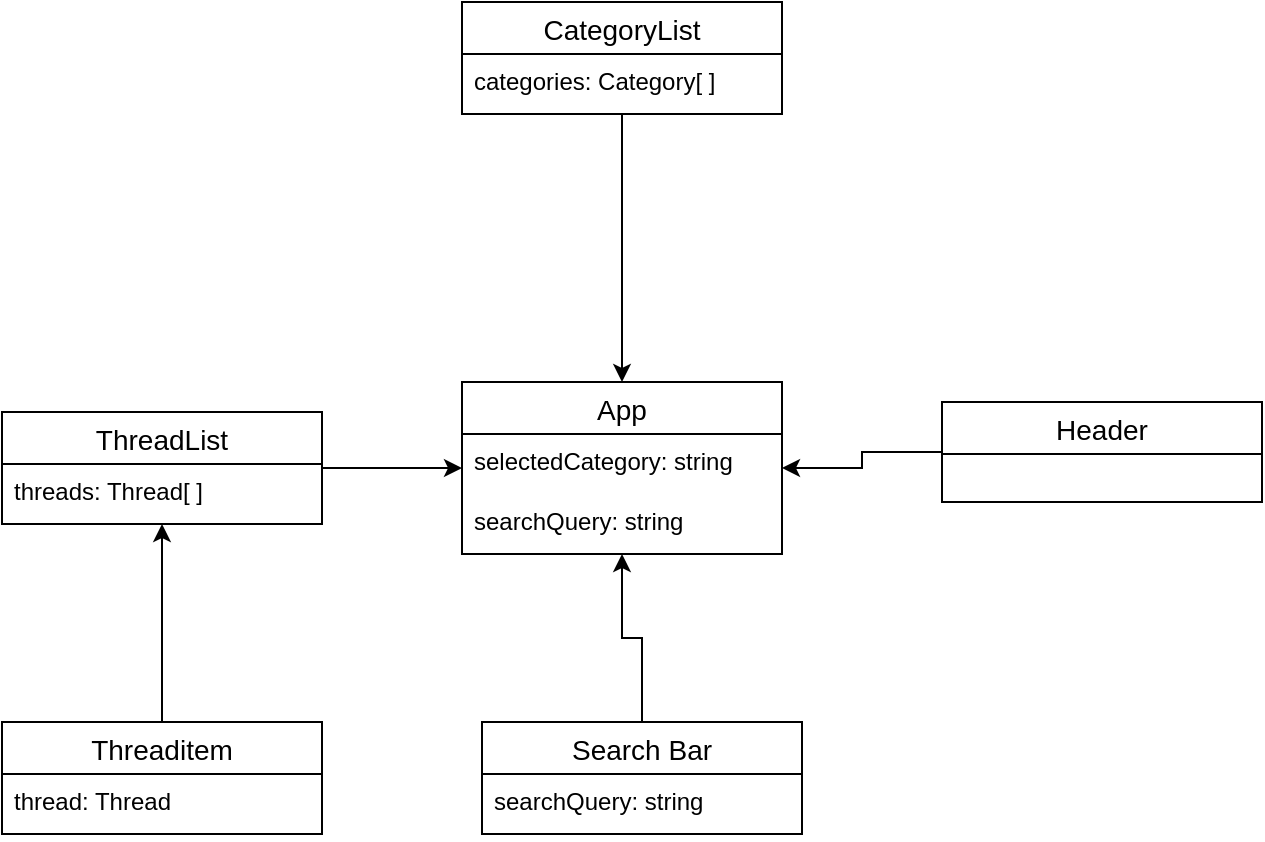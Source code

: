 <mxfile version="24.7.8">
  <diagram id="C5RBs43oDa-KdzZeNtuy" name="Page-1">
    <mxGraphModel dx="1029" dy="590" grid="1" gridSize="10" guides="1" tooltips="1" connect="1" arrows="1" fold="1" page="1" pageScale="1" pageWidth="827" pageHeight="1169" math="0" shadow="0">
      <root>
        <mxCell id="WIyWlLk6GJQsqaUBKTNV-0" />
        <mxCell id="WIyWlLk6GJQsqaUBKTNV-1" parent="WIyWlLk6GJQsqaUBKTNV-0" />
        <mxCell id="KdeqPcClKfDfrb6xzdgz-4" value="App" style="swimlane;fontStyle=0;childLayout=stackLayout;horizontal=1;startSize=26;horizontalStack=0;resizeParent=1;resizeParentMax=0;resizeLast=0;collapsible=1;marginBottom=0;align=center;fontSize=14;" vertex="1" parent="WIyWlLk6GJQsqaUBKTNV-1">
          <mxGeometry x="350" y="320" width="160" height="86" as="geometry" />
        </mxCell>
        <mxCell id="KdeqPcClKfDfrb6xzdgz-5" value="selectedCategory: string" style="text;strokeColor=none;fillColor=none;spacingLeft=4;spacingRight=4;overflow=hidden;rotatable=0;points=[[0,0.5],[1,0.5]];portConstraint=eastwest;fontSize=12;whiteSpace=wrap;html=1;" vertex="1" parent="KdeqPcClKfDfrb6xzdgz-4">
          <mxGeometry y="26" width="160" height="30" as="geometry" />
        </mxCell>
        <mxCell id="KdeqPcClKfDfrb6xzdgz-6" value="searchQuery: string" style="text;strokeColor=none;fillColor=none;spacingLeft=4;spacingRight=4;overflow=hidden;rotatable=0;points=[[0,0.5],[1,0.5]];portConstraint=eastwest;fontSize=12;whiteSpace=wrap;html=1;" vertex="1" parent="KdeqPcClKfDfrb6xzdgz-4">
          <mxGeometry y="56" width="160" height="30" as="geometry" />
        </mxCell>
        <mxCell id="KdeqPcClKfDfrb6xzdgz-24" style="edgeStyle=orthogonalEdgeStyle;rounded=0;orthogonalLoop=1;jettySize=auto;html=1;" edge="1" parent="WIyWlLk6GJQsqaUBKTNV-1" source="KdeqPcClKfDfrb6xzdgz-8" target="KdeqPcClKfDfrb6xzdgz-4">
          <mxGeometry relative="1" as="geometry" />
        </mxCell>
        <mxCell id="KdeqPcClKfDfrb6xzdgz-8" value="Header" style="swimlane;fontStyle=0;childLayout=stackLayout;horizontal=1;startSize=26;horizontalStack=0;resizeParent=1;resizeParentMax=0;resizeLast=0;collapsible=1;marginBottom=0;align=center;fontSize=14;" vertex="1" parent="WIyWlLk6GJQsqaUBKTNV-1">
          <mxGeometry x="590" y="330" width="160" height="50" as="geometry" />
        </mxCell>
        <mxCell id="KdeqPcClKfDfrb6xzdgz-27" style="edgeStyle=orthogonalEdgeStyle;rounded=0;orthogonalLoop=1;jettySize=auto;html=1;" edge="1" parent="WIyWlLk6GJQsqaUBKTNV-1" source="KdeqPcClKfDfrb6xzdgz-12" target="KdeqPcClKfDfrb6xzdgz-4">
          <mxGeometry relative="1" as="geometry" />
        </mxCell>
        <mxCell id="KdeqPcClKfDfrb6xzdgz-12" value="CategoryList" style="swimlane;fontStyle=0;childLayout=stackLayout;horizontal=1;startSize=26;horizontalStack=0;resizeParent=1;resizeParentMax=0;resizeLast=0;collapsible=1;marginBottom=0;align=center;fontSize=14;" vertex="1" parent="WIyWlLk6GJQsqaUBKTNV-1">
          <mxGeometry x="350" y="130" width="160" height="56" as="geometry" />
        </mxCell>
        <mxCell id="KdeqPcClKfDfrb6xzdgz-13" value="categories: Category[ ]" style="text;strokeColor=none;fillColor=none;spacingLeft=4;spacingRight=4;overflow=hidden;rotatable=0;points=[[0,0.5],[1,0.5]];portConstraint=eastwest;fontSize=12;whiteSpace=wrap;html=1;" vertex="1" parent="KdeqPcClKfDfrb6xzdgz-12">
          <mxGeometry y="26" width="160" height="30" as="geometry" />
        </mxCell>
        <mxCell id="KdeqPcClKfDfrb6xzdgz-25" style="edgeStyle=orthogonalEdgeStyle;rounded=0;orthogonalLoop=1;jettySize=auto;html=1;" edge="1" parent="WIyWlLk6GJQsqaUBKTNV-1" source="KdeqPcClKfDfrb6xzdgz-15" target="KdeqPcClKfDfrb6xzdgz-4">
          <mxGeometry relative="1" as="geometry" />
        </mxCell>
        <mxCell id="KdeqPcClKfDfrb6xzdgz-15" value="ThreadList" style="swimlane;fontStyle=0;childLayout=stackLayout;horizontal=1;startSize=26;horizontalStack=0;resizeParent=1;resizeParentMax=0;resizeLast=0;collapsible=1;marginBottom=0;align=center;fontSize=14;" vertex="1" parent="WIyWlLk6GJQsqaUBKTNV-1">
          <mxGeometry x="120" y="335" width="160" height="56" as="geometry" />
        </mxCell>
        <mxCell id="KdeqPcClKfDfrb6xzdgz-16" value="threads: Thread[ ]" style="text;strokeColor=none;fillColor=none;spacingLeft=4;spacingRight=4;overflow=hidden;rotatable=0;points=[[0,0.5],[1,0.5]];portConstraint=eastwest;fontSize=12;whiteSpace=wrap;html=1;" vertex="1" parent="KdeqPcClKfDfrb6xzdgz-15">
          <mxGeometry y="26" width="160" height="30" as="geometry" />
        </mxCell>
        <mxCell id="KdeqPcClKfDfrb6xzdgz-26" style="edgeStyle=orthogonalEdgeStyle;rounded=0;orthogonalLoop=1;jettySize=auto;html=1;" edge="1" parent="WIyWlLk6GJQsqaUBKTNV-1" source="KdeqPcClKfDfrb6xzdgz-17" target="KdeqPcClKfDfrb6xzdgz-15">
          <mxGeometry relative="1" as="geometry" />
        </mxCell>
        <mxCell id="KdeqPcClKfDfrb6xzdgz-17" value="Threaditem" style="swimlane;fontStyle=0;childLayout=stackLayout;horizontal=1;startSize=26;horizontalStack=0;resizeParent=1;resizeParentMax=0;resizeLast=0;collapsible=1;marginBottom=0;align=center;fontSize=14;" vertex="1" parent="WIyWlLk6GJQsqaUBKTNV-1">
          <mxGeometry x="120" y="490" width="160" height="56" as="geometry" />
        </mxCell>
        <mxCell id="KdeqPcClKfDfrb6xzdgz-18" value="thread: Thread" style="text;strokeColor=none;fillColor=none;spacingLeft=4;spacingRight=4;overflow=hidden;rotatable=0;points=[[0,0.5],[1,0.5]];portConstraint=eastwest;fontSize=12;whiteSpace=wrap;html=1;" vertex="1" parent="KdeqPcClKfDfrb6xzdgz-17">
          <mxGeometry y="26" width="160" height="30" as="geometry" />
        </mxCell>
        <mxCell id="KdeqPcClKfDfrb6xzdgz-23" style="edgeStyle=orthogonalEdgeStyle;rounded=0;orthogonalLoop=1;jettySize=auto;html=1;" edge="1" parent="WIyWlLk6GJQsqaUBKTNV-1" source="KdeqPcClKfDfrb6xzdgz-19" target="KdeqPcClKfDfrb6xzdgz-4">
          <mxGeometry relative="1" as="geometry" />
        </mxCell>
        <mxCell id="KdeqPcClKfDfrb6xzdgz-19" value="Search Bar" style="swimlane;fontStyle=0;childLayout=stackLayout;horizontal=1;startSize=26;horizontalStack=0;resizeParent=1;resizeParentMax=0;resizeLast=0;collapsible=1;marginBottom=0;align=center;fontSize=14;" vertex="1" parent="WIyWlLk6GJQsqaUBKTNV-1">
          <mxGeometry x="360" y="490" width="160" height="56" as="geometry" />
        </mxCell>
        <mxCell id="KdeqPcClKfDfrb6xzdgz-20" value="searchQuery: string" style="text;strokeColor=none;fillColor=none;spacingLeft=4;spacingRight=4;overflow=hidden;rotatable=0;points=[[0,0.5],[1,0.5]];portConstraint=eastwest;fontSize=12;whiteSpace=wrap;html=1;" vertex="1" parent="KdeqPcClKfDfrb6xzdgz-19">
          <mxGeometry y="26" width="160" height="30" as="geometry" />
        </mxCell>
      </root>
    </mxGraphModel>
  </diagram>
</mxfile>
